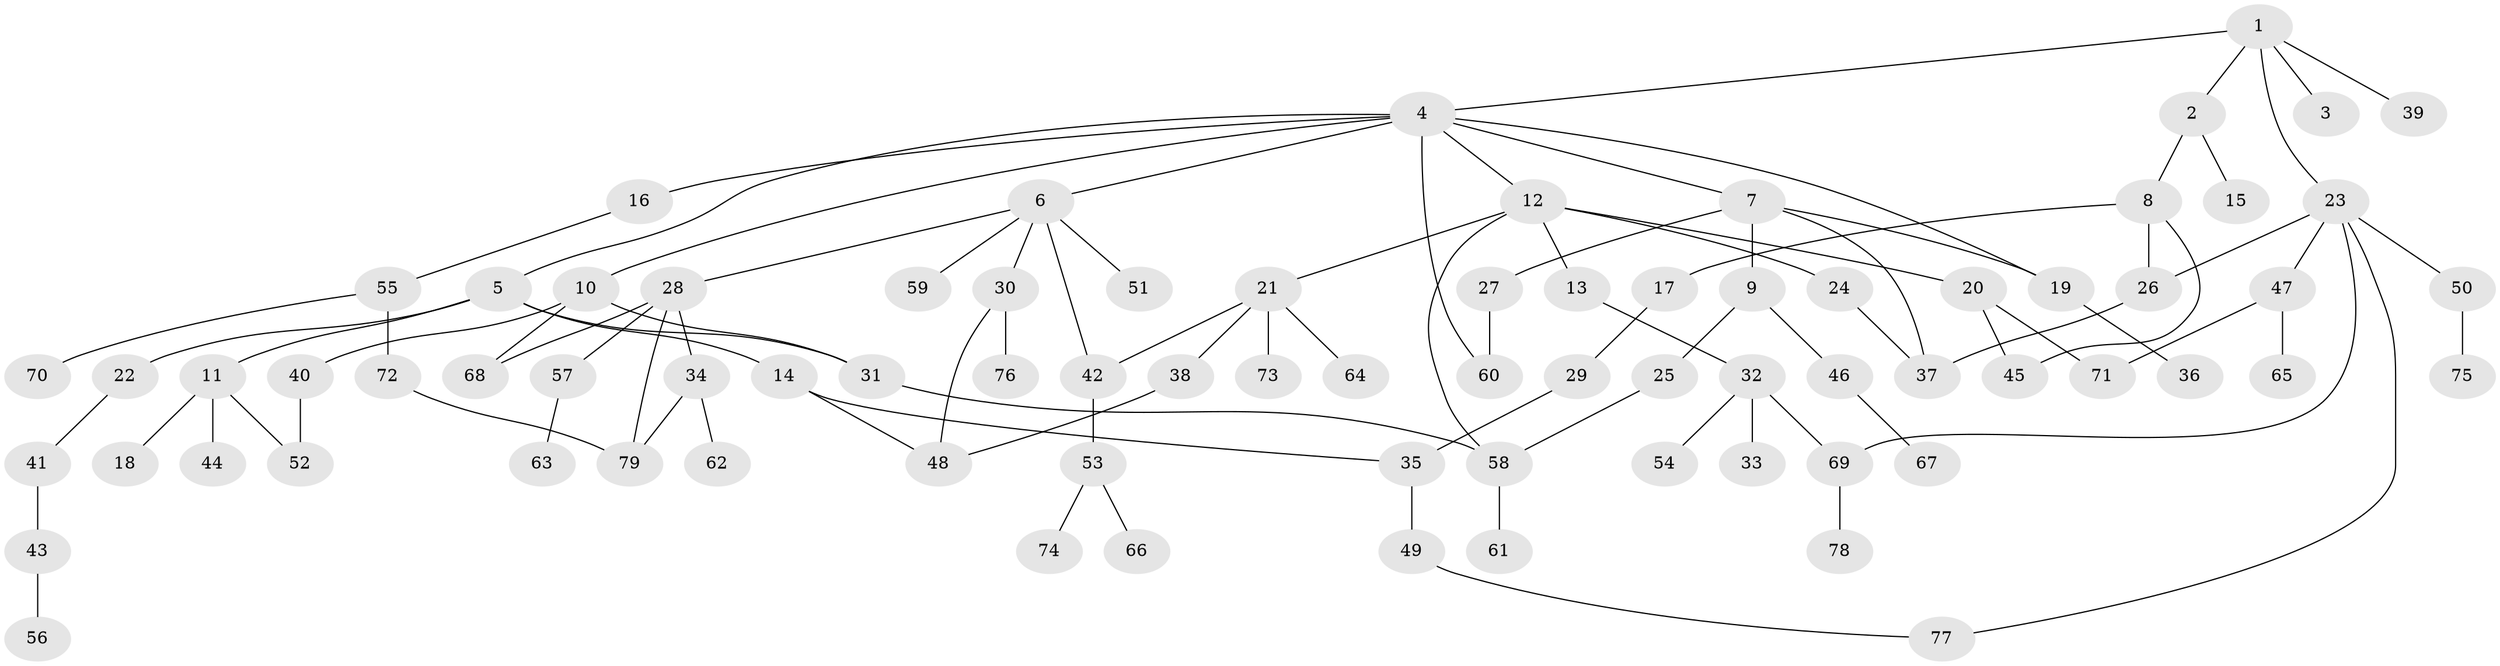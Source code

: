 // Generated by graph-tools (version 1.1) at 2025/25/03/09/25 03:25:25]
// undirected, 79 vertices, 98 edges
graph export_dot {
graph [start="1"]
  node [color=gray90,style=filled];
  1;
  2;
  3;
  4;
  5;
  6;
  7;
  8;
  9;
  10;
  11;
  12;
  13;
  14;
  15;
  16;
  17;
  18;
  19;
  20;
  21;
  22;
  23;
  24;
  25;
  26;
  27;
  28;
  29;
  30;
  31;
  32;
  33;
  34;
  35;
  36;
  37;
  38;
  39;
  40;
  41;
  42;
  43;
  44;
  45;
  46;
  47;
  48;
  49;
  50;
  51;
  52;
  53;
  54;
  55;
  56;
  57;
  58;
  59;
  60;
  61;
  62;
  63;
  64;
  65;
  66;
  67;
  68;
  69;
  70;
  71;
  72;
  73;
  74;
  75;
  76;
  77;
  78;
  79;
  1 -- 2;
  1 -- 3;
  1 -- 4;
  1 -- 23;
  1 -- 39;
  2 -- 8;
  2 -- 15;
  4 -- 5;
  4 -- 6;
  4 -- 7;
  4 -- 10;
  4 -- 12;
  4 -- 16;
  4 -- 19;
  4 -- 60;
  5 -- 11;
  5 -- 14;
  5 -- 22;
  5 -- 31;
  6 -- 28;
  6 -- 30;
  6 -- 42;
  6 -- 51;
  6 -- 59;
  7 -- 9;
  7 -- 27;
  7 -- 37;
  7 -- 19;
  8 -- 17;
  8 -- 26;
  8 -- 45;
  9 -- 25;
  9 -- 46;
  10 -- 31;
  10 -- 40;
  10 -- 68;
  11 -- 18;
  11 -- 44;
  11 -- 52;
  12 -- 13;
  12 -- 20;
  12 -- 21;
  12 -- 24;
  12 -- 58;
  13 -- 32;
  14 -- 48;
  14 -- 35;
  16 -- 55;
  17 -- 29;
  19 -- 36;
  20 -- 45;
  20 -- 71;
  21 -- 38;
  21 -- 64;
  21 -- 73;
  21 -- 42;
  22 -- 41;
  23 -- 47;
  23 -- 50;
  23 -- 26;
  23 -- 69;
  23 -- 77;
  24 -- 37;
  25 -- 58;
  26 -- 37;
  27 -- 60;
  28 -- 34;
  28 -- 57;
  28 -- 68;
  28 -- 79;
  29 -- 35;
  30 -- 76;
  30 -- 48;
  31 -- 58;
  32 -- 33;
  32 -- 54;
  32 -- 69;
  34 -- 62;
  34 -- 79;
  35 -- 49;
  38 -- 48;
  40 -- 52;
  41 -- 43;
  42 -- 53;
  43 -- 56;
  46 -- 67;
  47 -- 65;
  47 -- 71;
  49 -- 77;
  50 -- 75;
  53 -- 66;
  53 -- 74;
  55 -- 70;
  55 -- 72;
  57 -- 63;
  58 -- 61;
  69 -- 78;
  72 -- 79;
}
